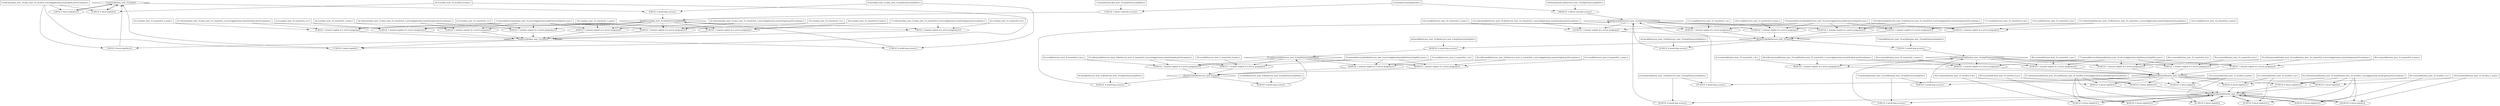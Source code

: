 strict digraph G {
  1 [ label="1:execCode(dmz_host_10,root):0" shape="diamond" ];
  2 [ label="2:RULE 0 (local exploit):0.6" shape="ellipse" ];
  3 [ label="4:vulExists(dmz_host_10,dmz_host_10_localVul_0,localApplication,localExploit,privEscalation):1" shape="box" ];
  4 [ label="5:RULE 0 (local exploit):0.6" shape="ellipse" ];
  5 [ label="6:execCode(dmz_host_10,user):0" shape="diamond" ];
  6 [ label="7:RULE 1 (remote exploit of a server program):0.9" shape="ellipse" ];
  7 [ label="8:netAccess(dmz_host_10,httpProtocol,httpPort):0" shape="diamond" ];
  8 [ label="9:RULE 4 (multi-hop access):1" shape="ellipse" ];
  9 [ label="10:hacl(dmz_host_10,dmz_host_10,httpProtocol,httpPort):1" shape="box" ];
  10 [ label="11:RULE 4 (multi-hop access):1" shape="ellipse" ];
  11 [ label="12:RULE 5 (direct network access):1" shape="ellipse" ];
  12 [ label="13:hacl(internet,dmz_host_10,httpProtocol,httpPort):1" shape="box" ];
  13 [ label="14:attackerLocated(internet):1" shape="box" ];
  14 [ label="15:networkServiceInfo(dmz_host_10,serverApplication,httpProtocol,httpPort,user):1" shape="box" ];
  15 [ label="16:cvss(dmz_host_10_remoteVul_0,l):1" shape="box" ];
  16 [ label="17:vulExists(dmz_host_10,dmz_host_10_remoteVul_0,serverApplication,remoteExploit,privEscalation):1" shape="box" ];
  17 [ label="18:RULE 1 (remote exploit of a server program):0.9" shape="ellipse" ];
  18 [ label="19:cvss(dmz_host_10_remoteVul_1,l):1" shape="box" ];
  19 [ label="20:vulExists(dmz_host_10,dmz_host_10_remoteVul_1,serverApplication,remoteExploit,privEscalation):1" shape="box" ];
  20 [ label="21:RULE 1 (remote exploit of a server program):0.9" shape="ellipse" ];
  21 [ label="22:cvss(dmz_host_10_remoteVul_2,l):1" shape="box" ];
  22 [ label="23:vulExists(dmz_host_10,dmz_host_10_remoteVul_2,serverApplication,remoteExploit,privEscalation):1" shape="box" ];
  23 [ label="24:RULE 1 (remote exploit of a server program):0.9" shape="ellipse" ];
  24 [ label="25:cvss(dmz_host_10_remoteVul_3,l):1" shape="box" ];
  25 [ label="26:vulExists(dmz_host_10,dmz_host_10_remoteVul_3,serverApplication,remoteExploit,privEscalation):1" shape="box" ];
  26 [ label="27:RULE 1 (remote exploit of a server program):0" shape="ellipse" ];
  27 [ label="28:cvss(dmz_host_10_remoteVul_0,none):1" shape="box" ];
  28 [ label="29:RULE 1 (remote exploit of a server program):0" shape="ellipse" ];
  29 [ label="30:cvss(dmz_host_10_remoteVul_1,none):1" shape="box" ];
  30 [ label="31:RULE 1 (remote exploit of a server program):0" shape="ellipse" ];
  31 [ label="32:cvss(dmz_host_10_remoteVul_2,none):1" shape="box" ];
  32 [ label="33:RULE 1 (remote exploit of a server program):0" shape="ellipse" ];
  33 [ label="34:cvss(dmz_host_10_remoteVul_3,none):1" shape="box" ];
  34 [ label="35:RULE 0 (local exploit):0" shape="ellipse" ];
  35 [ label="36:cvss(dmz_host_10_localVul_0,none):1" shape="box" ];
  36 [ label="37:RULE 0 (local exploit):0" shape="ellipse" ];
  37 [ label="38:execCode(fileServers_host_10,user):0" shape="diamond" ];
  38 [ label="39:RULE 1 (remote exploit of a server program):0.2" shape="ellipse" ];
  39 [ label="40:netAccess(fileServers_host_10,httpProtocol,httpPort):0" shape="diamond" ];
  40 [ label="41:RULE 4 (multi-hop access):1" shape="ellipse" ];
  41 [ label="42:hacl(fileServers_host_10,fileServers_host_10,httpProtocol,httpPort):1" shape="box" ];
  42 [ label="43:RULE 4 (multi-hop access):1" shape="ellipse" ];
  43 [ label="44:hacl(fileServers_host_9,fileServers_host_10,httpProtocol,httpPort):1" shape="box" ];
  44 [ label="45:execCode(fileServers_host_9,user):0" shape="diamond" ];
  45 [ label="46:RULE 1 (remote exploit of a server program):0.2" shape="ellipse" ];
  46 [ label="47:netAccess(fileServers_host_9,httpProtocol,httpPort):0" shape="diamond" ];
  47 [ label="48:RULE 4 (multi-hop access):1" shape="ellipse" ];
  48 [ label="49:hacl(fileServers_host_10,fileServers_host_9,httpProtocol,httpPort):1" shape="box" ];
  49 [ label="50:RULE 4 (multi-hop access):1" shape="ellipse" ];
  50 [ label="51:hacl(fileServers_host_9,fileServers_host_9,httpProtocol,httpPort):1" shape="box" ];
  51 [ label="52:networkServiceInfo(fileServers_host_9,serverApplication,httpProtocol,httpPort,user):1" shape="box" ];
  52 [ label="53:cvss(fileServers_host_9_remoteVul_1,h):1" shape="box" ];
  53 [ label="54:vulExists(fileServers_host_9,fileServers_host_9_remoteVul_1,serverApplication,remoteExploit,privEscalation):1" shape="box" ];
  54 [ label="55:RULE 1 (remote exploit of a server program):0.6" shape="ellipse" ];
  55 [ label="56:cvss(fileServers_host_9_remoteVul_0,m):1" shape="box" ];
  56 [ label="57:vulExists(fileServers_host_9,fileServers_host_9_remoteVul_0,serverApplication,remoteExploit,privEscalation):1" shape="box" ];
  57 [ label="58:RULE 1 (remote exploit of a server program):0" shape="ellipse" ];
  58 [ label="59:cvss(fileServers_host_9_remoteVul_0,none):1" shape="box" ];
  59 [ label="60:RULE 1 (remote exploit of a server program):0" shape="ellipse" ];
  60 [ label="61:cvss(fileServers_host_9_remoteVul_1,none):1" shape="box" ];
  61 [ label="62:RULE 4 (multi-hop access):1" shape="ellipse" ];
  62 [ label="63:hacl(workStation_host_10,fileServers_host_10,httpProtocol,httpPort):1" shape="box" ];
  63 [ label="64:execCode(workStation_host_10,root):0" shape="diamond" ];
  64 [ label="65:RULE 0 (local exploit):0.2" shape="ellipse" ];
  65 [ label="66:cvss(workStation_host_10_localVul_0,h):1" shape="box" ];
  66 [ label="67:vulExists(workStation_host_10,workStation_host_10_localVul_0,localApplication,localExploit,privEscalation):1" shape="box" ];
  67 [ label="68:RULE 0 (local exploit):0.2" shape="ellipse" ];
  68 [ label="69:execCode(workStation_host_10,user):0" shape="diamond" ];
  69 [ label="70:RULE 1 (remote exploit of a server program):0.2" shape="ellipse" ];
  70 [ label="71:netAccess(workStation_host_10,httpProtocol,httpPort):0" shape="diamond" ];
  71 [ label="72:RULE 4 (multi-hop access):1" shape="ellipse" ];
  72 [ label="73:hacl(fileServers_host_10,workStation_host_10,httpProtocol,httpPort):1" shape="box" ];
  73 [ label="74:RULE 4 (multi-hop access):1" shape="ellipse" ];
  74 [ label="75:hacl(workStation_host_10,workStation_host_10,httpProtocol,httpPort):1" shape="box" ];
  75 [ label="76:RULE 4 (multi-hop access):1" shape="ellipse" ];
  76 [ label="77:networkServiceInfo(workStation_host_10,serverApplication,httpProtocol,httpPort,user):1" shape="box" ];
  77 [ label="78:cvss(workStation_host_10_remoteVul_0,h):1" shape="box" ];
  78 [ label="79:vulExists(workStation_host_10,workStation_host_10_remoteVul_0,serverApplication,remoteExploit,privEscalation):1" shape="box" ];
  79 [ label="80:RULE 1 (remote exploit of a server program):0.2" shape="ellipse" ];
  80 [ label="81:cvss(workStation_host_10_remoteVul_1,h):1" shape="box" ];
  81 [ label="82:vulExists(workStation_host_10,workStation_host_10_remoteVul_1,serverApplication,remoteExploit,privEscalation):1" shape="box" ];
  82 [ label="83:RULE 1 (remote exploit of a server program):0.9" shape="ellipse" ];
  83 [ label="84:cvss(workStation_host_10_remoteVul_0,l):1" shape="box" ];
  84 [ label="85:RULE 1 (remote exploit of a server program):0.6" shape="ellipse" ];
  85 [ label="86:cvss(workStation_host_10_remoteVul_1,m):1" shape="box" ];
  86 [ label="87:RULE 1 (remote exploit of a server program):0" shape="ellipse" ];
  87 [ label="88:cvss(workStation_host_10_remoteVul_0,none):1" shape="box" ];
  88 [ label="89:RULE 1 (remote exploit of a server program):0" shape="ellipse" ];
  89 [ label="90:cvss(workStation_host_10_remoteVul_1,none):1" shape="box" ];
  90 [ label="91:RULE 0 (local exploit):0.2" shape="ellipse" ];
  91 [ label="92:cvss(workStation_host_10_localVul_1,h):1" shape="box" ];
  92 [ label="93:vulExists(workStation_host_10,workStation_host_10_localVul_1,localApplication,localExploit,privEscalation):1" shape="box" ];
  93 [ label="94:RULE 0 (local exploit):0.2" shape="ellipse" ];
  94 [ label="95:RULE 0 (local exploit):0.9" shape="ellipse" ];
  95 [ label="96:cvss(workStation_host_10_localVul_1,l):1" shape="box" ];
  96 [ label="97:RULE 0 (local exploit):0.9" shape="ellipse" ];
  97 [ label="98:RULE 0 (local exploit):0.6" shape="ellipse" ];
  98 [ label="99:cvss(workStation_host_10_localVul_0,m):1" shape="box" ];
  99 [ label="100:RULE 0 (local exploit):0.6" shape="ellipse" ];
  100 [ label="101:RULE 0 (local exploit):0" shape="ellipse" ];
  101 [ label="102:cvss(workStation_host_10_localVul_0,none):1" shape="box" ];
  102 [ label="103:RULE 0 (local exploit):0" shape="ellipse" ];
  103 [ label="104:RULE 0 (local exploit):0" shape="ellipse" ];
  104 [ label="105:cvss(workStation_host_10_localVul_1,none):1" shape="box" ];
  105 [ label="106:RULE 0 (local exploit):0" shape="ellipse" ];
  106 [ label="107:RULE 4 (multi-hop access):1" shape="ellipse" ];
  107 [ label="108:RULE 5 (direct network access):1" shape="ellipse" ];
  108 [ label="109:hacl(internet,fileServers_host_10,httpProtocol,httpPort):1" shape="box" ];
  109 [ label="110:networkServiceInfo(fileServers_host_10,serverApplication,httpProtocol,httpPort,user):1" shape="box" ];
  110 [ label="111:cvss(fileServers_host_10_remoteVul_1,h):1" shape="box" ];
  111 [ label="112:vulExists(fileServers_host_10,fileServers_host_10_remoteVul_1,serverApplication,remoteExploit,privEscalation):1" shape="box" ];
  112 [ label="113:RULE 1 (remote exploit of a server program):0.2" shape="ellipse" ];
  113 [ label="114:cvss(fileServers_host_10_remoteVul_2,h):1" shape="box" ];
  114 [ label="115:vulExists(fileServers_host_10,fileServers_host_10_remoteVul_2,serverApplication,remoteExploit,privEscalation):1" shape="box" ];
  115 [ label="116:RULE 1 (remote exploit of a server program):0.6" shape="ellipse" ];
  116 [ label="117:cvss(fileServers_host_10_remoteVul_0,m):1" shape="box" ];
  117 [ label="118:vulExists(fileServers_host_10,fileServers_host_10_remoteVul_0,serverApplication,remoteExploit,privEscalation):1" shape="box" ];
  118 [ label="119:RULE 1 (remote exploit of a server program):0" shape="ellipse" ];
  119 [ label="120:cvss(fileServers_host_10_remoteVul_0,none):1" shape="box" ];
  120 [ label="121:RULE 1 (remote exploit of a server program):0" shape="ellipse" ];
  121 [ label="122:cvss(fileServers_host_10_remoteVul_1,none):1" shape="box" ];
  122 [ label="123:RULE 1 (remote exploit of a server program):0" shape="ellipse" ];
  123 [ label="124:cvss(fileServers_host_10_remoteVul_2,none):1" shape="box" ];
  3 -> 2 [ color="black" ];
  1 -> 2 [ color="black" ];
  2 -> 1 [ color="black" ];
  3 -> 4 [ color="black" ];
  9 -> 8 [ color="black" ];
  1 -> 8 [ color="black" ];
  8 -> 7 [ color="black" ];
  9 -> 10 [ color="black" ];
  5 -> 10 [ color="black" ];
  10 -> 7 [ color="black" ];
  12 -> 11 [ color="black" ];
  13 -> 11 [ color="black" ];
  11 -> 7 [ color="black" ];
  7 -> 6 [ color="black" ];
  14 -> 6 [ color="black" ];
  15 -> 6 [ color="black" ];
  16 -> 6 [ color="black" ];
  6 -> 5 [ color="black" ];
  7 -> 17 [ color="black" ];
  14 -> 17 [ color="black" ];
  18 -> 17 [ color="black" ];
  19 -> 17 [ color="black" ];
  17 -> 5 [ color="black" ];
  7 -> 20 [ color="black" ];
  14 -> 20 [ color="black" ];
  21 -> 20 [ color="black" ];
  22 -> 20 [ color="black" ];
  20 -> 5 [ color="black" ];
  7 -> 23 [ color="black" ];
  14 -> 23 [ color="black" ];
  24 -> 23 [ color="black" ];
  25 -> 23 [ color="black" ];
  23 -> 5 [ color="black" ];
  7 -> 26 [ color="black" ];
  14 -> 26 [ color="black" ];
  27 -> 26 [ color="black" ];
  16 -> 26 [ color="black" ];
  26 -> 5 [ color="black" ];
  7 -> 28 [ color="black" ];
  14 -> 28 [ color="black" ];
  29 -> 28 [ color="black" ];
  19 -> 28 [ color="black" ];
  28 -> 5 [ color="black" ];
  7 -> 30 [ color="black" ];
  14 -> 30 [ color="black" ];
  31 -> 30 [ color="black" ];
  22 -> 30 [ color="black" ];
  30 -> 5 [ color="black" ];
  7 -> 32 [ color="black" ];
  14 -> 32 [ color="black" ];
  33 -> 32 [ color="black" ];
  25 -> 32 [ color="black" ];
  32 -> 5 [ color="black" ];
  5 -> 4 [ color="black" ];
  4 -> 1 [ color="black" ];
  35 -> 34 [ color="black" ];
  3 -> 34 [ color="black" ];
  1 -> 34 [ color="black" ];
  34 -> 1 [ color="black" ];
  35 -> 36 [ color="black" ];
  3 -> 36 [ color="black" ];
  5 -> 36 [ color="black" ];
  36 -> 1 [ color="black" ];
  41 -> 40 [ color="black" ];
  37 -> 40 [ color="black" ];
  40 -> 39 [ color="black" ];
  43 -> 42 [ color="black" ];
  48 -> 47 [ color="black" ];
  37 -> 47 [ color="black" ];
  47 -> 46 [ color="black" ];
  50 -> 49 [ color="black" ];
  44 -> 49 [ color="black" ];
  49 -> 46 [ color="black" ];
  46 -> 45 [ color="black" ];
  51 -> 45 [ color="black" ];
  52 -> 45 [ color="black" ];
  53 -> 45 [ color="black" ];
  45 -> 44 [ color="black" ];
  46 -> 54 [ color="black" ];
  51 -> 54 [ color="black" ];
  55 -> 54 [ color="black" ];
  56 -> 54 [ color="black" ];
  54 -> 44 [ color="black" ];
  46 -> 57 [ color="black" ];
  51 -> 57 [ color="black" ];
  58 -> 57 [ color="black" ];
  56 -> 57 [ color="black" ];
  57 -> 44 [ color="black" ];
  46 -> 59 [ color="black" ];
  51 -> 59 [ color="black" ];
  60 -> 59 [ color="black" ];
  53 -> 59 [ color="black" ];
  59 -> 44 [ color="black" ];
  44 -> 42 [ color="black" ];
  42 -> 39 [ color="black" ];
  62 -> 61 [ color="black" ];
  65 -> 64 [ color="black" ];
  66 -> 64 [ color="black" ];
  63 -> 64 [ color="black" ];
  64 -> 63 [ color="black" ];
  65 -> 67 [ color="black" ];
  66 -> 67 [ color="black" ];
  72 -> 71 [ color="black" ];
  37 -> 71 [ color="black" ];
  71 -> 70 [ color="black" ];
  74 -> 73 [ color="black" ];
  63 -> 73 [ color="black" ];
  73 -> 70 [ color="black" ];
  74 -> 75 [ color="black" ];
  68 -> 75 [ color="black" ];
  75 -> 70 [ color="black" ];
  70 -> 69 [ color="black" ];
  76 -> 69 [ color="black" ];
  77 -> 69 [ color="black" ];
  78 -> 69 [ color="black" ];
  69 -> 68 [ color="black" ];
  70 -> 79 [ color="black" ];
  76 -> 79 [ color="black" ];
  80 -> 79 [ color="black" ];
  81 -> 79 [ color="black" ];
  79 -> 68 [ color="black" ];
  70 -> 82 [ color="black" ];
  76 -> 82 [ color="black" ];
  83 -> 82 [ color="black" ];
  78 -> 82 [ color="black" ];
  82 -> 68 [ color="black" ];
  70 -> 84 [ color="black" ];
  76 -> 84 [ color="black" ];
  85 -> 84 [ color="black" ];
  81 -> 84 [ color="black" ];
  84 -> 68 [ color="black" ];
  70 -> 86 [ color="black" ];
  76 -> 86 [ color="black" ];
  87 -> 86 [ color="black" ];
  78 -> 86 [ color="black" ];
  86 -> 68 [ color="black" ];
  70 -> 88 [ color="black" ];
  76 -> 88 [ color="black" ];
  89 -> 88 [ color="black" ];
  81 -> 88 [ color="black" ];
  88 -> 68 [ color="black" ];
  68 -> 67 [ color="black" ];
  67 -> 63 [ color="black" ];
  91 -> 90 [ color="black" ];
  92 -> 90 [ color="black" ];
  63 -> 90 [ color="black" ];
  90 -> 63 [ color="black" ];
  91 -> 93 [ color="black" ];
  92 -> 93 [ color="black" ];
  68 -> 93 [ color="black" ];
  93 -> 63 [ color="black" ];
  95 -> 94 [ color="black" ];
  92 -> 94 [ color="black" ];
  63 -> 94 [ color="black" ];
  94 -> 63 [ color="black" ];
  95 -> 96 [ color="black" ];
  92 -> 96 [ color="black" ];
  68 -> 96 [ color="black" ];
  96 -> 63 [ color="black" ];
  98 -> 97 [ color="black" ];
  66 -> 97 [ color="black" ];
  63 -> 97 [ color="black" ];
  97 -> 63 [ color="black" ];
  98 -> 99 [ color="black" ];
  66 -> 99 [ color="black" ];
  68 -> 99 [ color="black" ];
  99 -> 63 [ color="black" ];
  101 -> 100 [ color="black" ];
  66 -> 100 [ color="black" ];
  63 -> 100 [ color="black" ];
  100 -> 63 [ color="black" ];
  101 -> 102 [ color="black" ];
  66 -> 102 [ color="black" ];
  68 -> 102 [ color="black" ];
  102 -> 63 [ color="black" ];
  104 -> 103 [ color="black" ];
  92 -> 103 [ color="black" ];
  63 -> 103 [ color="black" ];
  103 -> 63 [ color="black" ];
  104 -> 105 [ color="black" ];
  92 -> 105 [ color="black" ];
  68 -> 105 [ color="black" ];
  105 -> 63 [ color="black" ];
  63 -> 61 [ color="black" ];
  61 -> 39 [ color="black" ];
  62 -> 106 [ color="black" ];
  68 -> 106 [ color="black" ];
  106 -> 39 [ color="black" ];
  108 -> 107 [ color="black" ];
  13 -> 107 [ color="black" ];
  107 -> 39 [ color="black" ];
  39 -> 38 [ color="black" ];
  109 -> 38 [ color="black" ];
  110 -> 38 [ color="black" ];
  111 -> 38 [ color="black" ];
  38 -> 37 [ color="black" ];
  39 -> 112 [ color="black" ];
  109 -> 112 [ color="black" ];
  113 -> 112 [ color="black" ];
  114 -> 112 [ color="black" ];
  112 -> 37 [ color="black" ];
  39 -> 115 [ color="black" ];
  109 -> 115 [ color="black" ];
  116 -> 115 [ color="black" ];
  117 -> 115 [ color="black" ];
  115 -> 37 [ color="black" ];
  39 -> 118 [ color="black" ];
  109 -> 118 [ color="black" ];
  119 -> 118 [ color="black" ];
  117 -> 118 [ color="black" ];
  118 -> 37 [ color="black" ];
  39 -> 120 [ color="black" ];
  109 -> 120 [ color="black" ];
  121 -> 120 [ color="black" ];
  111 -> 120 [ color="black" ];
  120 -> 37 [ color="black" ];
  39 -> 122 [ color="black" ];
  109 -> 122 [ color="black" ];
  123 -> 122 [ color="black" ];
  114 -> 122 [ color="black" ];
  122 -> 37 [ color="black" ];
}
